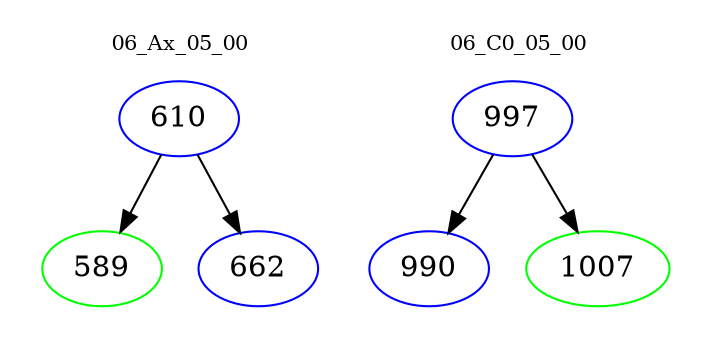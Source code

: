 digraph{
subgraph cluster_0 {
color = white
label = "06_Ax_05_00";
fontsize=10;
T0_610 [label="610", color="blue"]
T0_610 -> T0_589 [color="black"]
T0_589 [label="589", color="green"]
T0_610 -> T0_662 [color="black"]
T0_662 [label="662", color="blue"]
}
subgraph cluster_1 {
color = white
label = "06_C0_05_00";
fontsize=10;
T1_997 [label="997", color="blue"]
T1_997 -> T1_990 [color="black"]
T1_990 [label="990", color="blue"]
T1_997 -> T1_1007 [color="black"]
T1_1007 [label="1007", color="green"]
}
}
